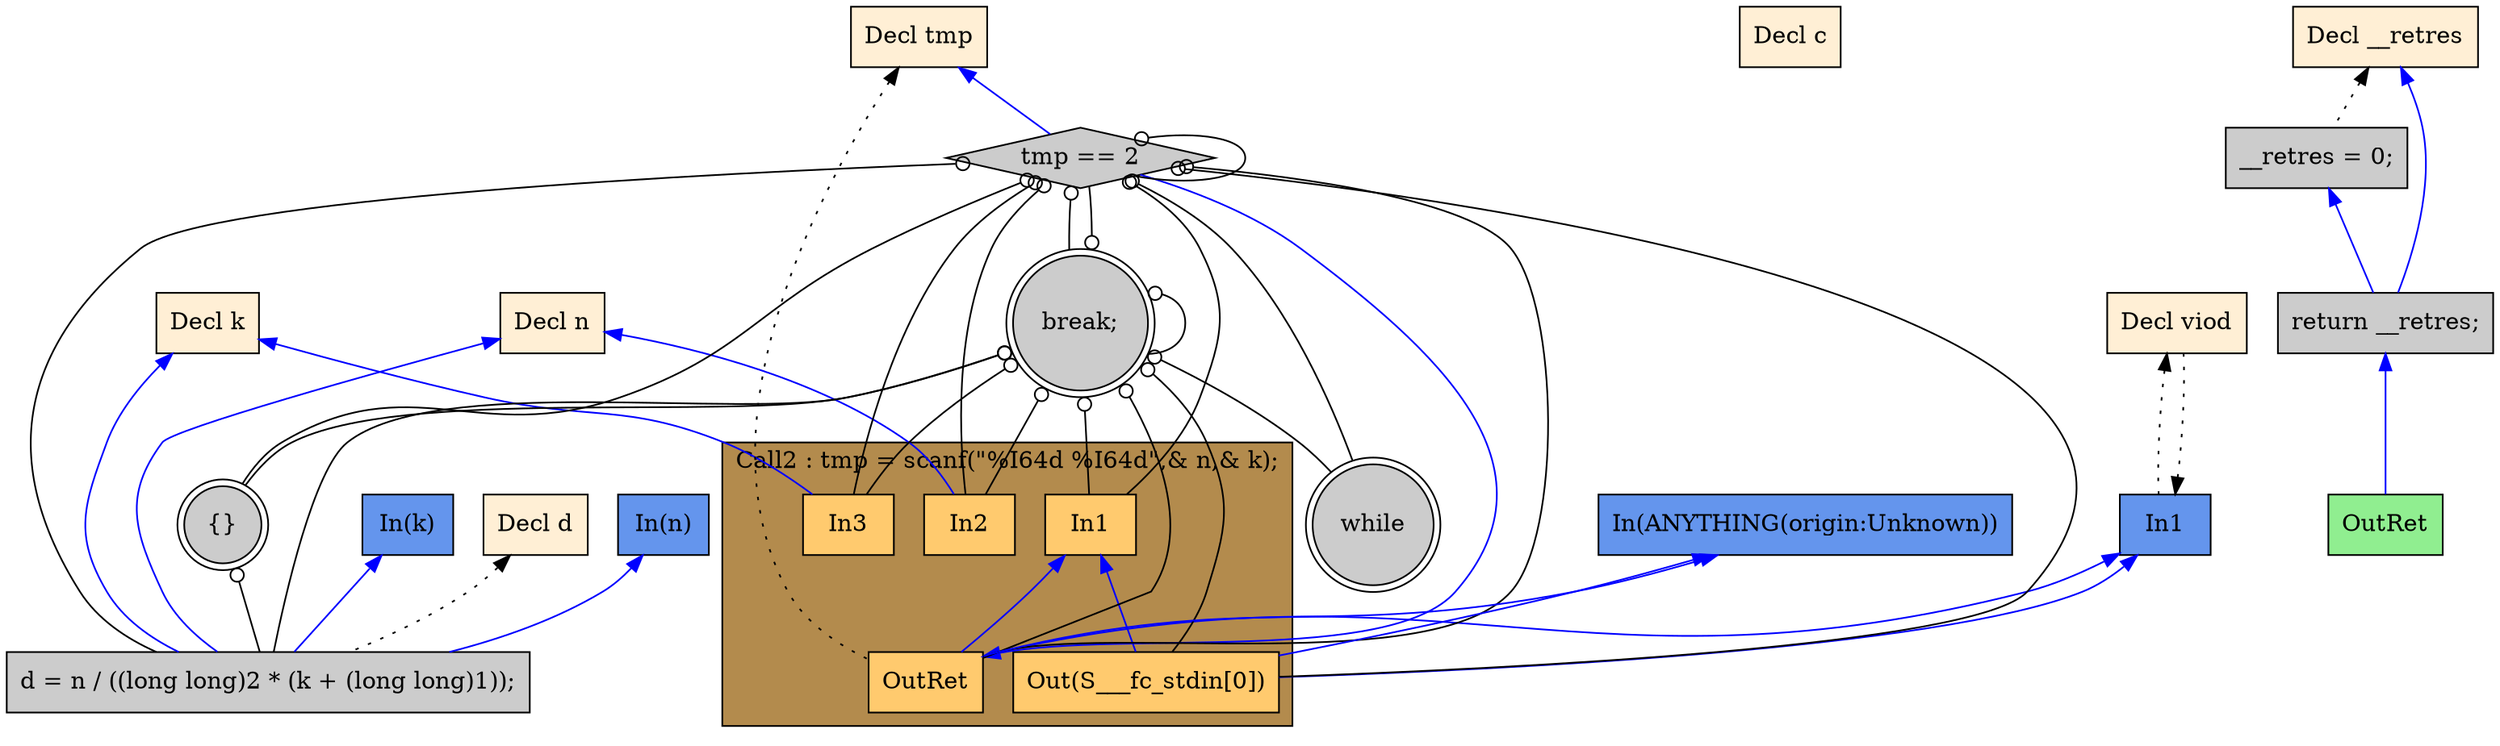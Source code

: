 digraph G {
  rankdir=TB;
  node [style="filled", ];
  2 [label="Decl viod", fillcolor="#FFEFD5", shape=box, ];
  3 [label="In1", fillcolor="#6495ED", shape=box, ];
  4 [label="Decl n", fillcolor="#FFEFD5", shape=box, ];
  5 [label="Decl k", fillcolor="#FFEFD5", shape=box, ];
  6 [label="Decl c", fillcolor="#FFEFD5", shape=box, ];
  7 [label="Decl d", fillcolor="#FFEFD5", shape=box, ];
  8 [label="Decl tmp", fillcolor="#FFEFD5", shape=box, ];
  9 [label="Decl __retres", fillcolor="#FFEFD5", shape=box, ];
  10 [label="while", fillcolor="#CCCCCC", shape=doublecircle, ];
  12 [label="In1", fillcolor="#FFCA6E", shape=box, ];
  13 [label="In2", fillcolor="#FFCA6E", shape=box, ];
  14 [label="In3", fillcolor="#FFCA6E", shape=box, ];
  15 [label="Out(S___fc_stdin[0])", fillcolor="#FFCA6E", shape=box, ];
  16 [label="OutRet", fillcolor="#FFCA6E", shape=box, ];
  17 [label="tmp == 2", fillcolor="#CCCCCC", shape=diamond, ];
  18 [label="{}", fillcolor="#CCCCCC", shape=doublecircle, ];
  19 [label="d = n / ((long long)2 * (k + (long long)1));",
      fillcolor="#CCCCCC", shape=box, ];
  20 [label="break;", fillcolor="#CCCCCC", shape=doublecircle, ];
  21 [label="__retres = 0;", fillcolor="#CCCCCC", shape=box, ];
  22 [label="return __retres;", fillcolor="#CCCCCC", shape=box, ];
  23 [label="OutRet", fillcolor="#90EE90", shape=box, ];
  24 [label="In(n)", fillcolor="#6495ED", shape=box, ];
  25 [label="In(k)", fillcolor="#6495ED", shape=box, ];
  26 [label="In(ANYTHING(origin:Unknown))", fillcolor="#6495ED", shape=box, ];
  
  subgraph cluster_Call2 { label="Call2 : tmp = scanf(\"%I64d %I64d\",& n,& k);";
                           fillcolor="#B38B4D"; style="filled"; 16;15;14;13;12;
     };
  
  edge [dir=back, ];
  3 -> 2 [color="#000000", style="dotted", ];
  2 -> 3 [color="#000000", style="dotted", ];
  17 -> 10 [color="#000000", arrowtail=odot, ];
  20 -> 10 [color="#000000", arrowtail=odot, ];
  17 -> 12 [color="#000000", arrowtail=odot, ];
  20 -> 12 [color="#000000", arrowtail=odot, ];
  4 -> 13 [color="#0000FF", ];
  17 -> 13 [color="#000000", arrowtail=odot, ];
  20 -> 13 [color="#000000", arrowtail=odot, ];
  5 -> 14 [color="#0000FF", ];
  17 -> 14 [color="#000000", arrowtail=odot, ];
  20 -> 14 [color="#000000", arrowtail=odot, ];
  3 -> 15 [color="#0000FF", ];
  12 -> 15 [color="#0000FF", ];
  17 -> 15 [color="#000000", arrowtail=odot, ];
  20 -> 15 [color="#000000", arrowtail=odot, ];
  26 -> 15 [color="#0000FF", ];
  3 -> 16 [color="#0000FF", ];
  8 -> 16 [color="#000000", style="dotted", ];
  12 -> 16 [color="#0000FF", ];
  17 -> 16 [color="#000000", arrowtail=odot, ];
  20 -> 16 [color="#000000", arrowtail=odot, ];
  26 -> 16 [color="#0000FF", ];
  8 -> 17 [color="#0000FF", ];
  16 -> 17 [color="#0000FF", ];
  17 -> 17 [color="#000000", arrowtail=odot, ];
  20 -> 17 [color="#000000", arrowtail=odot, ];
  17 -> 18 [color="#000000", arrowtail=odot, ];
  20 -> 18 [color="#000000", arrowtail=odot, ];
  4 -> 19 [color="#0000FF", ];
  5 -> 19 [color="#0000FF", ];
  7 -> 19 [color="#000000", style="dotted", ];
  17 -> 19 [color="#000000", arrowtail=odot, ];
  18 -> 19 [color="#000000", arrowtail=odot, ];
  20 -> 19 [color="#000000", arrowtail=odot, ];
  24 -> 19 [color="#0000FF", ];
  25 -> 19 [color="#0000FF", ];
  17 -> 20 [color="#000000", arrowtail=odot, ];
  20 -> 20 [color="#000000", arrowtail=odot, ];
  9 -> 21 [color="#000000", style="dotted", ];
  9 -> 22 [color="#0000FF", ];
  21 -> 22 [color="#0000FF", ];
  22 -> 23 [color="#0000FF", ];
  
  }